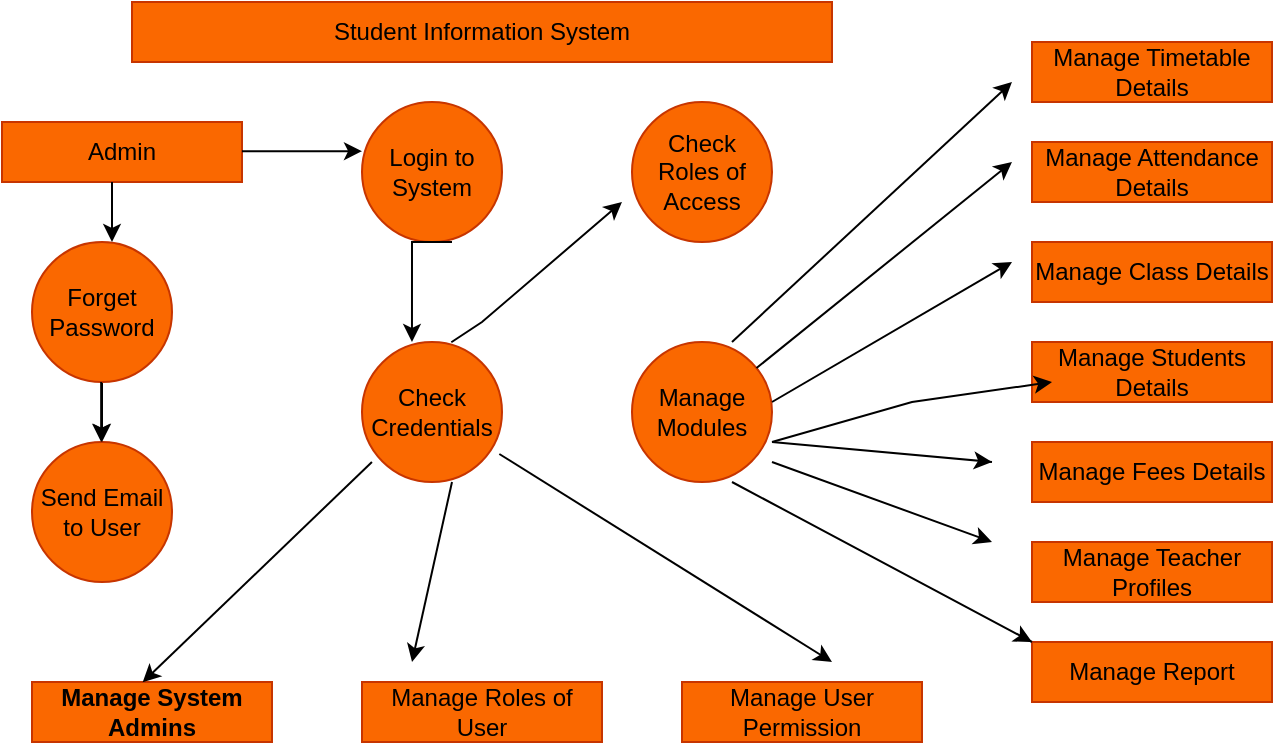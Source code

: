 <mxfile version="28.0.7">
  <diagram name="Page-1" id="DJaiSCxyStryuXD7IBCH">
    <mxGraphModel dx="728" dy="394" grid="1" gridSize="10" guides="1" tooltips="1" connect="1" arrows="1" fold="1" page="1" pageScale="1" pageWidth="850" pageHeight="1100" math="0" shadow="0">
      <root>
        <mxCell id="0" />
        <mxCell id="1" parent="0" />
        <mxCell id="K80szP9dktqKqHOtu_gb-97" value="Student Information System" style="rounded=0;whiteSpace=wrap;html=1;fillColor=#fa6800;fontColor=#000000;strokeColor=#C73500;" vertex="1" parent="1">
          <mxGeometry x="150" y="20" width="350" height="30" as="geometry" />
        </mxCell>
        <mxCell id="K80szP9dktqKqHOtu_gb-98" value="Manage Timetable Details" style="rounded=0;whiteSpace=wrap;html=1;fillColor=#fa6800;fontColor=#000000;strokeColor=#C73500;" vertex="1" parent="1">
          <mxGeometry x="600" y="40" width="120" height="30" as="geometry" />
        </mxCell>
        <mxCell id="K80szP9dktqKqHOtu_gb-101" value="Manage Class Details" style="rounded=0;whiteSpace=wrap;html=1;fillColor=#fa6800;fontColor=#000000;strokeColor=#C73500;" vertex="1" parent="1">
          <mxGeometry x="600" y="140" width="120" height="30" as="geometry" />
        </mxCell>
        <mxCell id="K80szP9dktqKqHOtu_gb-102" value="Manage Students Details" style="rounded=0;whiteSpace=wrap;html=1;fillColor=#fa6800;fontColor=#000000;strokeColor=#C73500;" vertex="1" parent="1">
          <mxGeometry x="600" y="190" width="120" height="30" as="geometry" />
        </mxCell>
        <mxCell id="K80szP9dktqKqHOtu_gb-103" value="Manage Fees Details" style="rounded=0;whiteSpace=wrap;html=1;fillColor=#fa6800;fontColor=#000000;strokeColor=#C73500;" vertex="1" parent="1">
          <mxGeometry x="600" y="240" width="120" height="30" as="geometry" />
        </mxCell>
        <mxCell id="K80szP9dktqKqHOtu_gb-104" value="Manage Teacher Profiles" style="rounded=0;whiteSpace=wrap;html=1;fillColor=#fa6800;fontColor=#000000;strokeColor=#C73500;" vertex="1" parent="1">
          <mxGeometry x="600" y="290" width="120" height="30" as="geometry" />
        </mxCell>
        <mxCell id="K80szP9dktqKqHOtu_gb-105" value="Manage Report" style="rounded=0;whiteSpace=wrap;html=1;fillColor=#fa6800;fontColor=#000000;strokeColor=#C73500;" vertex="1" parent="1">
          <mxGeometry x="600" y="340" width="120" height="30" as="geometry" />
        </mxCell>
        <mxCell id="K80szP9dktqKqHOtu_gb-107" value="Manage System Admins" style="rounded=0;whiteSpace=wrap;html=1;fillColor=#fa6800;fontColor=#000000;strokeColor=#C73500;fontStyle=1" vertex="1" parent="1">
          <mxGeometry x="100" y="360" width="120" height="30" as="geometry" />
        </mxCell>
        <mxCell id="K80szP9dktqKqHOtu_gb-108" value="Manage Roles of User" style="rounded=0;whiteSpace=wrap;html=1;fillColor=#fa6800;fontColor=#000000;strokeColor=#C73500;" vertex="1" parent="1">
          <mxGeometry x="265" y="360" width="120" height="30" as="geometry" />
        </mxCell>
        <mxCell id="K80szP9dktqKqHOtu_gb-109" value="Manage User Permission" style="rounded=0;whiteSpace=wrap;html=1;fillColor=#fa6800;fontColor=#000000;strokeColor=#C73500;" vertex="1" parent="1">
          <mxGeometry x="425" y="360" width="120" height="30" as="geometry" />
        </mxCell>
        <mxCell id="K80szP9dktqKqHOtu_gb-110" value="Send Email to User" style="ellipse;whiteSpace=wrap;html=1;aspect=fixed;fillColor=#fa6800;fontColor=#000000;strokeColor=#C73500;" vertex="1" parent="1">
          <mxGeometry x="100" y="240" width="70" height="70" as="geometry" />
        </mxCell>
        <mxCell id="K80szP9dktqKqHOtu_gb-143" value="" style="edgeStyle=orthogonalEdgeStyle;rounded=0;orthogonalLoop=1;jettySize=auto;html=1;" edge="1" parent="1" source="K80szP9dktqKqHOtu_gb-111" target="K80szP9dktqKqHOtu_gb-110">
          <mxGeometry relative="1" as="geometry" />
        </mxCell>
        <mxCell id="K80szP9dktqKqHOtu_gb-111" value="Forget Password" style="ellipse;whiteSpace=wrap;html=1;aspect=fixed;fillColor=#fa6800;fontColor=#000000;strokeColor=#C73500;" vertex="1" parent="1">
          <mxGeometry x="100" y="140" width="70" height="70" as="geometry" />
        </mxCell>
        <mxCell id="K80szP9dktqKqHOtu_gb-114" value="Login to System" style="ellipse;whiteSpace=wrap;html=1;aspect=fixed;fillColor=#fa6800;fontColor=#000000;strokeColor=#C73500;" vertex="1" parent="1">
          <mxGeometry x="265" y="70" width="70" height="70" as="geometry" />
        </mxCell>
        <mxCell id="K80szP9dktqKqHOtu_gb-115" value="Check Credentials" style="ellipse;whiteSpace=wrap;html=1;aspect=fixed;fillColor=#fa6800;fontColor=#000000;strokeColor=#C73500;" vertex="1" parent="1">
          <mxGeometry x="265" y="190" width="70" height="70" as="geometry" />
        </mxCell>
        <mxCell id="K80szP9dktqKqHOtu_gb-116" value="Check Roles of Access" style="ellipse;whiteSpace=wrap;html=1;aspect=fixed;fillColor=#fa6800;fontColor=#000000;strokeColor=#C73500;" vertex="1" parent="1">
          <mxGeometry x="400" y="70" width="70" height="70" as="geometry" />
        </mxCell>
        <mxCell id="K80szP9dktqKqHOtu_gb-117" value="Manage Modules" style="ellipse;whiteSpace=wrap;html=1;aspect=fixed;fillColor=#fa6800;fontColor=#000000;strokeColor=#C73500;" vertex="1" parent="1">
          <mxGeometry x="400" y="190" width="70" height="70" as="geometry" />
        </mxCell>
        <mxCell id="K80szP9dktqKqHOtu_gb-119" value="Admin" style="rounded=0;whiteSpace=wrap;html=1;fillColor=#fa6800;fontColor=#000000;strokeColor=#C73500;" vertex="1" parent="1">
          <mxGeometry x="85" y="80" width="120" height="30" as="geometry" />
        </mxCell>
        <mxCell id="K80szP9dktqKqHOtu_gb-120" value="Manage Attendance Details" style="rounded=0;whiteSpace=wrap;html=1;fillColor=#fa6800;fontColor=#000000;strokeColor=#C73500;" vertex="1" parent="1">
          <mxGeometry x="600" y="90" width="120" height="30" as="geometry" />
        </mxCell>
        <mxCell id="K80szP9dktqKqHOtu_gb-124" value="" style="endArrow=classic;html=1;rounded=0;" edge="1" parent="1">
          <mxGeometry width="50" height="50" relative="1" as="geometry">
            <mxPoint x="450" y="190" as="sourcePoint" />
            <mxPoint x="590" y="60" as="targetPoint" />
            <Array as="points" />
          </mxGeometry>
        </mxCell>
        <mxCell id="K80szP9dktqKqHOtu_gb-125" value="" style="endArrow=classic;html=1;rounded=0;" edge="1" parent="1" source="K80szP9dktqKqHOtu_gb-117">
          <mxGeometry width="50" height="50" relative="1" as="geometry">
            <mxPoint x="470" y="220" as="sourcePoint" />
            <mxPoint x="590" y="100" as="targetPoint" />
            <Array as="points" />
          </mxGeometry>
        </mxCell>
        <mxCell id="K80szP9dktqKqHOtu_gb-126" value="" style="endArrow=classic;html=1;rounded=0;" edge="1" parent="1">
          <mxGeometry width="50" height="50" relative="1" as="geometry">
            <mxPoint x="470" y="220" as="sourcePoint" />
            <mxPoint x="590" y="150" as="targetPoint" />
            <Array as="points">
              <mxPoint x="470" y="220" />
            </Array>
          </mxGeometry>
        </mxCell>
        <mxCell id="K80szP9dktqKqHOtu_gb-127" value="" style="endArrow=classic;html=1;rounded=0;" edge="1" parent="1">
          <mxGeometry width="50" height="50" relative="1" as="geometry">
            <mxPoint x="470" y="240" as="sourcePoint" />
            <mxPoint x="610" y="210" as="targetPoint" />
            <Array as="points">
              <mxPoint x="470" y="240" />
              <mxPoint x="540" y="220" />
            </Array>
          </mxGeometry>
        </mxCell>
        <mxCell id="K80szP9dktqKqHOtu_gb-128" value="" style="endArrow=classic;html=1;rounded=0;exitX=0.638;exitY=0.002;exitDx=0;exitDy=0;exitPerimeter=0;" edge="1" parent="1" source="K80szP9dktqKqHOtu_gb-115">
          <mxGeometry width="50" height="50" relative="1" as="geometry">
            <mxPoint x="255" y="250" as="sourcePoint" />
            <mxPoint x="395" y="120" as="targetPoint" />
            <Array as="points">
              <mxPoint x="325" y="180" />
            </Array>
          </mxGeometry>
        </mxCell>
        <mxCell id="K80szP9dktqKqHOtu_gb-129" value="" style="endArrow=classic;html=1;rounded=0;" edge="1" parent="1">
          <mxGeometry width="50" height="50" relative="1" as="geometry">
            <mxPoint x="470" y="250" as="sourcePoint" />
            <mxPoint x="580" y="290" as="targetPoint" />
            <Array as="points">
              <mxPoint x="470" y="250" />
            </Array>
          </mxGeometry>
        </mxCell>
        <mxCell id="K80szP9dktqKqHOtu_gb-130" value="" style="endArrow=classic;html=1;rounded=0;" edge="1" parent="1">
          <mxGeometry width="50" height="50" relative="1" as="geometry">
            <mxPoint x="600" y="340" as="sourcePoint" />
            <mxPoint x="600" y="340" as="targetPoint" />
            <Array as="points">
              <mxPoint x="450" y="260" />
            </Array>
          </mxGeometry>
        </mxCell>
        <mxCell id="K80szP9dktqKqHOtu_gb-131" value="" style="endArrow=classic;html=1;rounded=0;" edge="1" parent="1">
          <mxGeometry width="50" height="50" relative="1" as="geometry">
            <mxPoint x="580" y="250" as="sourcePoint" />
            <mxPoint x="580" y="250" as="targetPoint" />
            <Array as="points">
              <mxPoint x="470" y="240" />
            </Array>
          </mxGeometry>
        </mxCell>
        <mxCell id="K80szP9dktqKqHOtu_gb-137" value="" style="endArrow=classic;html=1;rounded=0;entryX=0.461;entryY=0.006;entryDx=0;entryDy=0;entryPerimeter=0;exitX=0.071;exitY=0.857;exitDx=0;exitDy=0;exitPerimeter=0;" edge="1" parent="1" source="K80szP9dktqKqHOtu_gb-115" target="K80szP9dktqKqHOtu_gb-107">
          <mxGeometry width="50" height="50" relative="1" as="geometry">
            <mxPoint x="270" y="330" as="sourcePoint" />
            <mxPoint x="320" y="280" as="targetPoint" />
          </mxGeometry>
        </mxCell>
        <mxCell id="K80szP9dktqKqHOtu_gb-138" value="" style="endArrow=classic;html=1;rounded=0;" edge="1" parent="1">
          <mxGeometry width="50" height="50" relative="1" as="geometry">
            <mxPoint x="310" y="260" as="sourcePoint" />
            <mxPoint x="290" y="350" as="targetPoint" />
            <Array as="points">
              <mxPoint x="310" y="260" />
            </Array>
          </mxGeometry>
        </mxCell>
        <mxCell id="K80szP9dktqKqHOtu_gb-139" value="" style="endArrow=classic;html=1;rounded=0;exitX=0.981;exitY=0.8;exitDx=0;exitDy=0;exitPerimeter=0;" edge="1" parent="1" source="K80szP9dktqKqHOtu_gb-115">
          <mxGeometry width="50" height="50" relative="1" as="geometry">
            <mxPoint x="445" y="250" as="sourcePoint" />
            <mxPoint x="500" y="350" as="targetPoint" />
          </mxGeometry>
        </mxCell>
        <mxCell id="K80szP9dktqKqHOtu_gb-141" value="" style="endArrow=classic;html=1;rounded=0;" edge="1" parent="1">
          <mxGeometry width="50" height="50" relative="1" as="geometry">
            <mxPoint x="140" y="110" as="sourcePoint" />
            <mxPoint x="140" y="140" as="targetPoint" />
            <Array as="points">
              <mxPoint x="140" y="110" />
            </Array>
          </mxGeometry>
        </mxCell>
        <mxCell id="K80szP9dktqKqHOtu_gb-142" value="" style="endArrow=classic;html=1;rounded=0;" edge="1" parent="1">
          <mxGeometry width="50" height="50" relative="1" as="geometry">
            <mxPoint x="134.58" y="210" as="sourcePoint" />
            <mxPoint x="134.58" y="240" as="targetPoint" />
            <Array as="points">
              <mxPoint x="134.58" y="210" />
            </Array>
          </mxGeometry>
        </mxCell>
        <mxCell id="K80szP9dktqKqHOtu_gb-145" value="" style="endArrow=classic;html=1;rounded=0;" edge="1" parent="1">
          <mxGeometry width="50" height="50" relative="1" as="geometry">
            <mxPoint x="225" y="94.58" as="sourcePoint" />
            <mxPoint x="265" y="94.58" as="targetPoint" />
            <Array as="points">
              <mxPoint x="215" y="94.58" />
              <mxPoint x="225" y="94.58" />
              <mxPoint x="205" y="94.58" />
              <mxPoint x="245" y="94.58" />
            </Array>
          </mxGeometry>
        </mxCell>
        <mxCell id="K80szP9dktqKqHOtu_gb-146" value="" style="endArrow=classic;html=1;rounded=0;entryX=0.357;entryY=0;entryDx=0;entryDy=0;entryPerimeter=0;" edge="1" parent="1" target="K80szP9dktqKqHOtu_gb-115">
          <mxGeometry width="50" height="50" relative="1" as="geometry">
            <mxPoint x="310" y="140" as="sourcePoint" />
            <mxPoint x="310" y="190" as="targetPoint" />
            <Array as="points">
              <mxPoint x="300" y="140" />
              <mxPoint x="290" y="140" />
            </Array>
          </mxGeometry>
        </mxCell>
      </root>
    </mxGraphModel>
  </diagram>
</mxfile>

